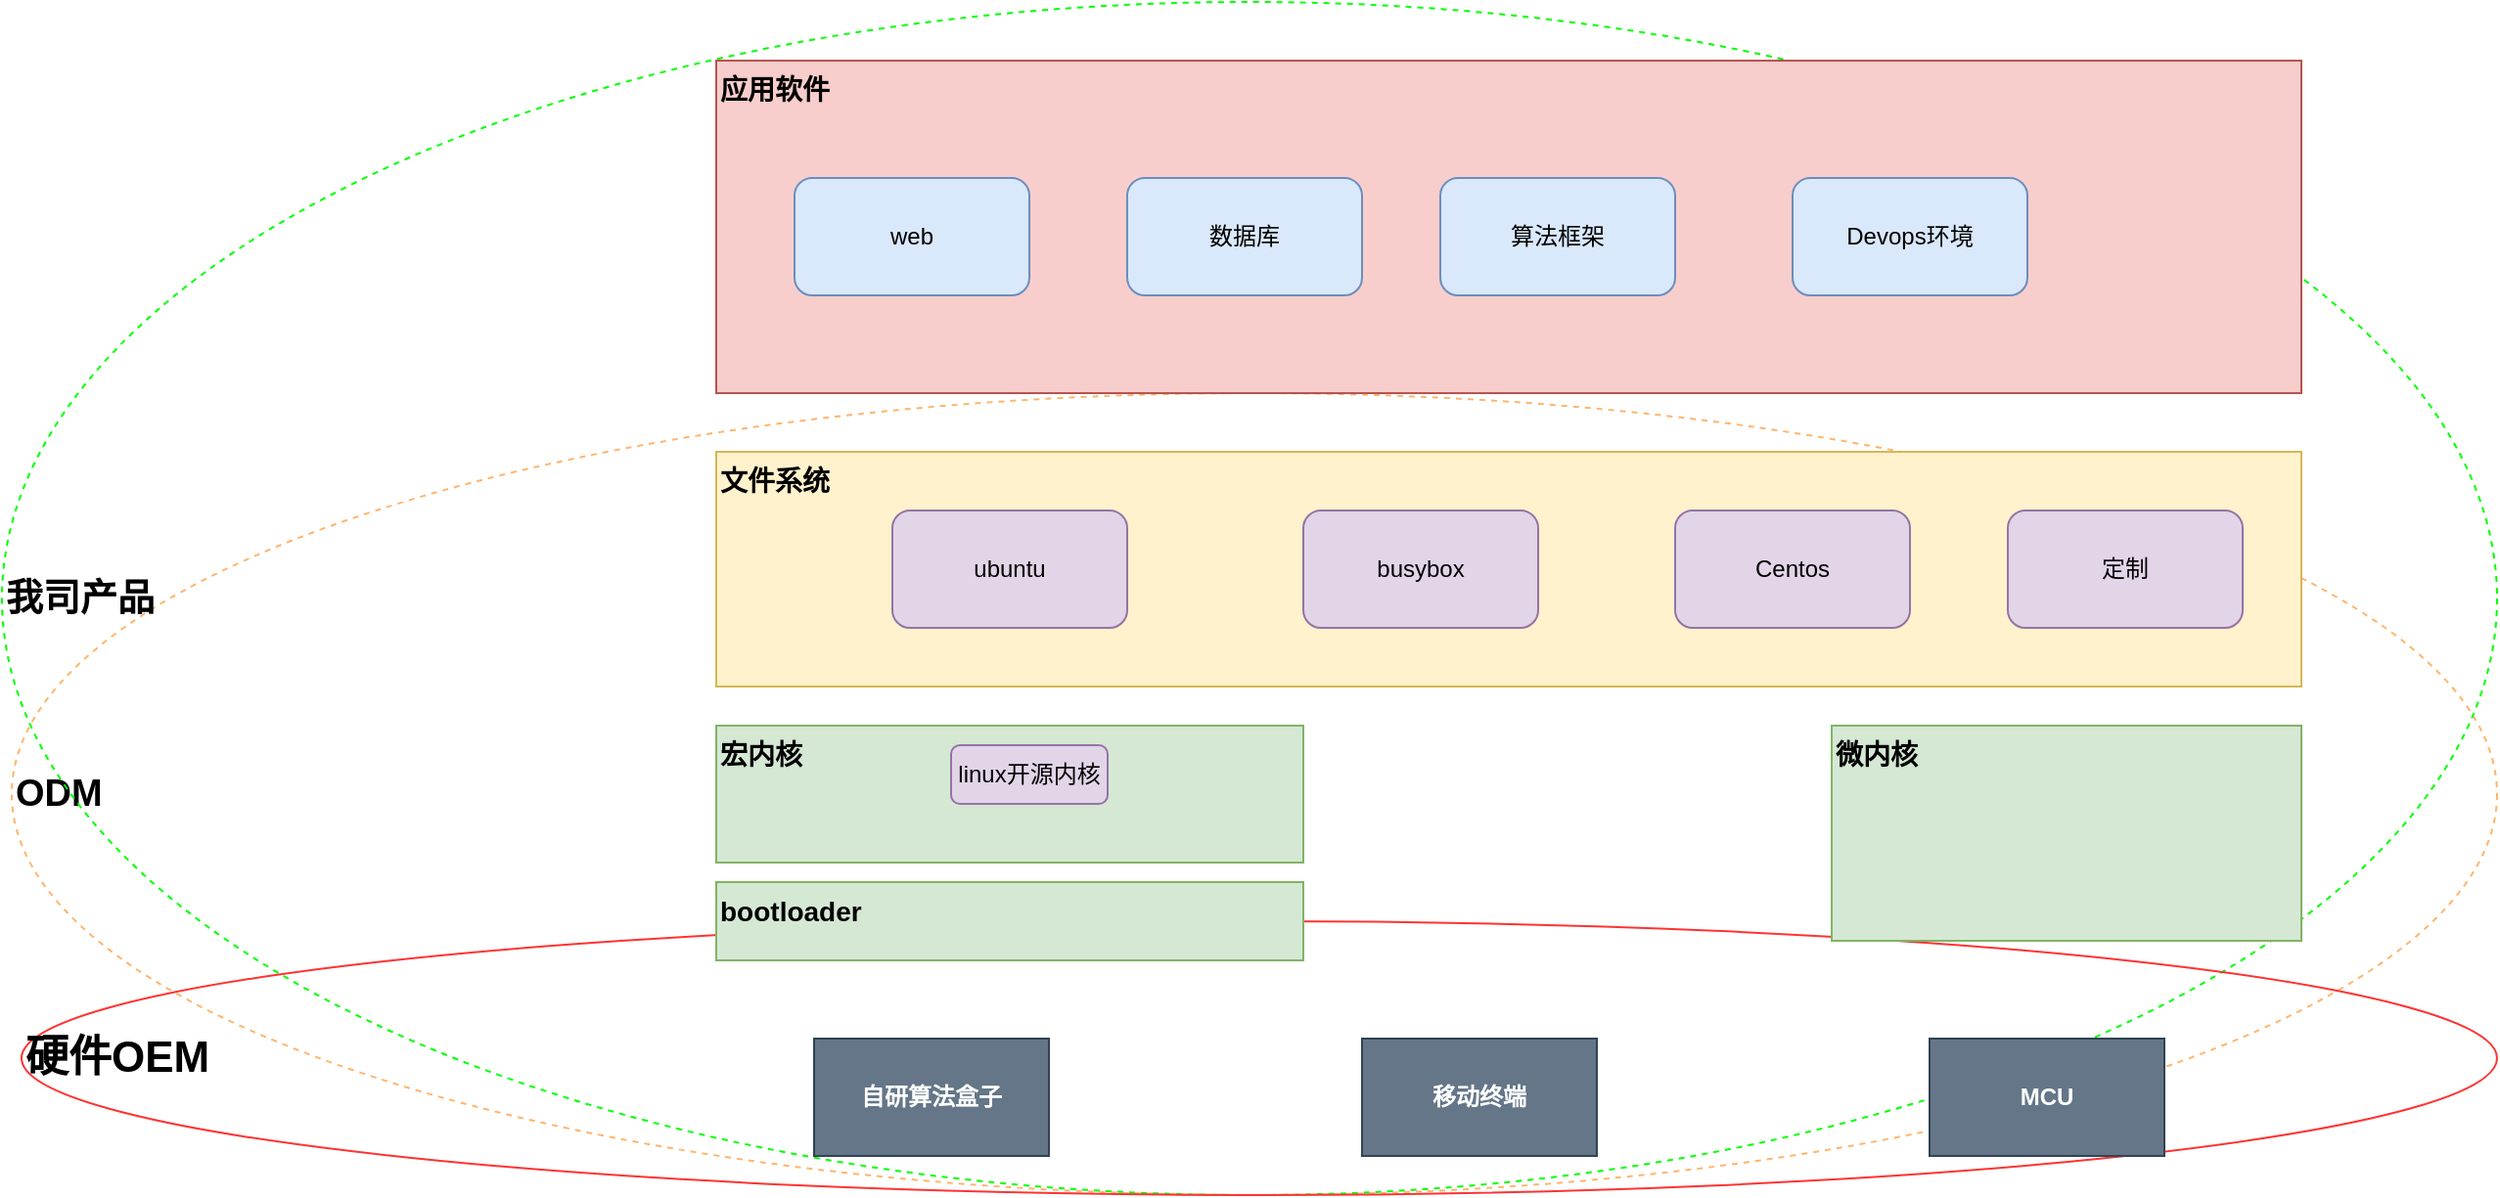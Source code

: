 <mxfile version="13.6.0" type="github">
  <diagram name="Page-1" id="9361dd3d-8414-5efd-6122-117bd74ce7a7">
    <mxGraphModel dx="3422" dy="1562" grid="1" gridSize="10" guides="1" tooltips="1" connect="1" arrows="1" fold="1" page="0" pageScale="1.5" pageWidth="826" pageHeight="1169" background="#ffffff" math="0" shadow="0">
      <root>
        <mxCell id="0" />
        <mxCell id="1" parent="0" />
        <mxCell id="s2ZySxg1d-m6GW3_x3Qq-116" value="&lt;font color=&quot;#000000&quot; style=&quot;font-size: 19px&quot;&gt;&lt;b&gt;ODM&lt;/b&gt;&lt;/font&gt;" style="ellipse;whiteSpace=wrap;html=1;dashed=1;labelBackgroundColor=none;fillColor=none;fontSize=14;fontColor=#999999;align=left;strokeColor=#FFB570;" vertex="1" parent="1">
          <mxGeometry x="-1790" y="-550" width="1270" height="410" as="geometry" />
        </mxCell>
        <mxCell id="s2ZySxg1d-m6GW3_x3Qq-117" value="&lt;font color=&quot;#000000&quot;&gt;&lt;span style=&quot;font-size: 19px&quot;&gt;&lt;b&gt;我司产品&lt;/b&gt;&lt;/span&gt;&lt;/font&gt;" style="ellipse;whiteSpace=wrap;html=1;dashed=1;labelBackgroundColor=none;fillColor=none;fontSize=14;fontColor=#999999;align=left;strokeColor=#00FF00;" vertex="1" parent="1">
          <mxGeometry x="-1795" y="-750" width="1275" height="610" as="geometry" />
        </mxCell>
        <mxCell id="s2ZySxg1d-m6GW3_x3Qq-114" value="&lt;font color=&quot;#000000&quot; size=&quot;1&quot;&gt;&lt;b style=&quot;font-size: 22px&quot;&gt;硬件OEM&lt;/b&gt;&lt;/font&gt;" style="ellipse;whiteSpace=wrap;html=1;labelBackgroundColor=none;fontSize=14;fontColor=#999999;align=left;fillColor=none;strokeColor=#FF3333;" vertex="1" parent="1">
          <mxGeometry x="-1785" y="-280" width="1265" height="140" as="geometry" />
        </mxCell>
        <mxCell id="s2ZySxg1d-m6GW3_x3Qq-89" value="自研算法盒子" style="rounded=0;whiteSpace=wrap;html=1;labelBackgroundColor=none;fillColor=#647687;strokeColor=#314354;fontColor=#ffffff;fontStyle=1" vertex="1" parent="1">
          <mxGeometry x="-1380" y="-220" width="120" height="60" as="geometry" />
        </mxCell>
        <mxCell id="s2ZySxg1d-m6GW3_x3Qq-93" value="宏内核" style="rounded=0;whiteSpace=wrap;html=1;align=left;verticalAlign=top;fillColor=#d5e8d4;strokeColor=#82b366;fontStyle=1;fontSize=14;" vertex="1" parent="1">
          <mxGeometry x="-1430" y="-380" width="300" height="70" as="geometry" />
        </mxCell>
        <mxCell id="s2ZySxg1d-m6GW3_x3Qq-94" value="文件系统" style="rounded=0;whiteSpace=wrap;html=1;align=left;verticalAlign=top;fontStyle=1;fontSize=14;fillColor=#fff2cc;strokeColor=#d6b656;" vertex="1" parent="1">
          <mxGeometry x="-1430" y="-520" width="810" height="120" as="geometry" />
        </mxCell>
        <mxCell id="s2ZySxg1d-m6GW3_x3Qq-95" value="应用软件" style="rounded=0;whiteSpace=wrap;html=1;align=left;verticalAlign=top;fontStyle=1;fontSize=14;fillColor=#f8cecc;strokeColor=#b85450;" vertex="1" parent="1">
          <mxGeometry x="-1430" y="-720" width="810" height="170" as="geometry" />
        </mxCell>
        <mxCell id="s2ZySxg1d-m6GW3_x3Qq-97" value="ubuntu" style="rounded=1;whiteSpace=wrap;html=1;align=center;fillColor=#e1d5e7;strokeColor=#9673a6;" vertex="1" parent="1">
          <mxGeometry x="-1340" y="-490" width="120" height="60" as="geometry" />
        </mxCell>
        <mxCell id="s2ZySxg1d-m6GW3_x3Qq-99" value="busybox" style="rounded=1;whiteSpace=wrap;html=1;align=center;fillColor=#e1d5e7;strokeColor=#9673a6;" vertex="1" parent="1">
          <mxGeometry x="-1130" y="-490" width="120" height="60" as="geometry" />
        </mxCell>
        <mxCell id="s2ZySxg1d-m6GW3_x3Qq-100" value="定制" style="rounded=1;whiteSpace=wrap;html=1;align=center;fillColor=#e1d5e7;strokeColor=#9673a6;" vertex="1" parent="1">
          <mxGeometry x="-770" y="-490" width="120" height="60" as="geometry" />
        </mxCell>
        <mxCell id="s2ZySxg1d-m6GW3_x3Qq-101" value="bootloader" style="rounded=0;whiteSpace=wrap;html=1;align=left;verticalAlign=top;fillColor=#d5e8d4;strokeColor=#82b366;fontStyle=1;fontSize=14;" vertex="1" parent="1">
          <mxGeometry x="-1430" y="-300" width="300" height="40" as="geometry" />
        </mxCell>
        <mxCell id="s2ZySxg1d-m6GW3_x3Qq-102" value="linux开源内核" style="rounded=1;whiteSpace=wrap;html=1;align=center;fillColor=#e1d5e7;strokeColor=#9673a6;" vertex="1" parent="1">
          <mxGeometry x="-1310" y="-370" width="80" height="30" as="geometry" />
        </mxCell>
        <mxCell id="s2ZySxg1d-m6GW3_x3Qq-105" value="微内核" style="rounded=0;whiteSpace=wrap;html=1;align=left;verticalAlign=top;fillColor=#d5e8d4;strokeColor=#82b366;fontStyle=1;fontSize=14;" vertex="1" parent="1">
          <mxGeometry x="-860" y="-380" width="240" height="110" as="geometry" />
        </mxCell>
        <mxCell id="s2ZySxg1d-m6GW3_x3Qq-107" value="Centos" style="rounded=1;whiteSpace=wrap;html=1;align=center;fillColor=#e1d5e7;strokeColor=#9673a6;" vertex="1" parent="1">
          <mxGeometry x="-940" y="-490" width="120" height="60" as="geometry" />
        </mxCell>
        <mxCell id="s2ZySxg1d-m6GW3_x3Qq-108" value="web" style="rounded=1;whiteSpace=wrap;html=1;align=center;fillColor=#dae8fc;strokeColor=#6c8ebf;" vertex="1" parent="1">
          <mxGeometry x="-1390" y="-660" width="120" height="60" as="geometry" />
        </mxCell>
        <mxCell id="s2ZySxg1d-m6GW3_x3Qq-109" value="数据库" style="rounded=1;whiteSpace=wrap;html=1;align=center;fillColor=#dae8fc;strokeColor=#6c8ebf;" vertex="1" parent="1">
          <mxGeometry x="-1220" y="-660" width="120" height="60" as="geometry" />
        </mxCell>
        <mxCell id="s2ZySxg1d-m6GW3_x3Qq-110" value="算法框架" style="rounded=1;whiteSpace=wrap;html=1;align=center;fillColor=#dae8fc;strokeColor=#6c8ebf;" vertex="1" parent="1">
          <mxGeometry x="-1060" y="-660" width="120" height="60" as="geometry" />
        </mxCell>
        <mxCell id="s2ZySxg1d-m6GW3_x3Qq-111" value="Devops环境" style="rounded=1;whiteSpace=wrap;html=1;align=center;fillColor=#dae8fc;strokeColor=#6c8ebf;" vertex="1" parent="1">
          <mxGeometry x="-880" y="-660" width="120" height="60" as="geometry" />
        </mxCell>
        <mxCell id="s2ZySxg1d-m6GW3_x3Qq-112" value="MCU" style="rounded=0;whiteSpace=wrap;html=1;labelBackgroundColor=none;fillColor=#647687;strokeColor=#314354;fontColor=#ffffff;fontStyle=1" vertex="1" parent="1">
          <mxGeometry x="-810" y="-220" width="120" height="60" as="geometry" />
        </mxCell>
        <mxCell id="s2ZySxg1d-m6GW3_x3Qq-113" value="移动终端" style="rounded=0;whiteSpace=wrap;html=1;labelBackgroundColor=none;fillColor=#647687;strokeColor=#314354;fontColor=#ffffff;fontStyle=1" vertex="1" parent="1">
          <mxGeometry x="-1100" y="-220" width="120" height="60" as="geometry" />
        </mxCell>
      </root>
    </mxGraphModel>
  </diagram>
</mxfile>
